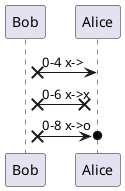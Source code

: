 {
  "sha1": "mumta26s4u4zrwhfsiz6xnb8tas9ics",
  "insertion": {
    "when": "2024-06-03T18:59:35.700Z",
    "url": "http://forum.plantuml.net/9498/sequence-diagram-message-arrows",
    "user": "plantuml@gmail.com"
  }
}
@startuml
Bob x-> Alice : 0-4 x->
Bob x->x Alice : 0-6 x->x
Bob x->o Alice : 0-8 x->o
@enduml
